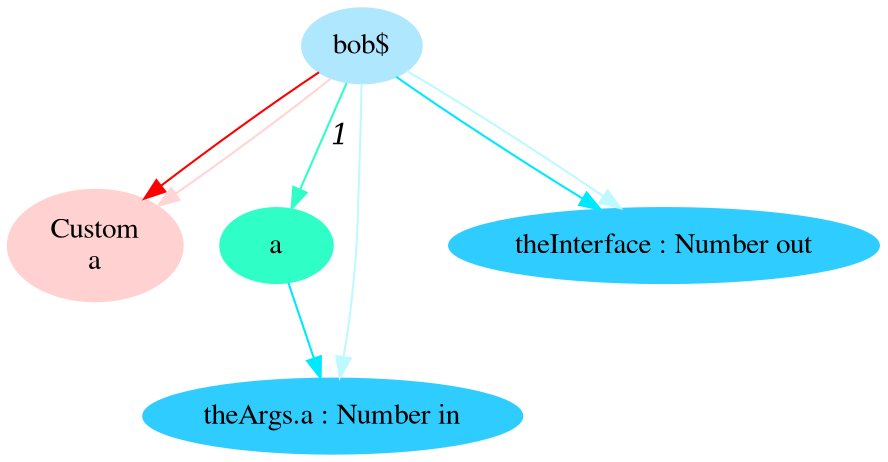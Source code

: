 digraph g{node_5411 [shape="ellipse", style="filled", color="#ffd1d1", fontname="Times", label="Custom
a" ]
node_5402 [shape="ellipse", style="filled", color="#afe7ff", fontname="Times", label="bob$" ]
node_5403 [shape="ellipse", style="filled", color="#2fffc7", fontname="Times", label="a" ]
node_5404 [shape="ellipse", style="filled", color="#2fcdff", fontname="Times", label="theArgs.a : Number in" ]
node_5408 [shape="ellipse", style="filled", color="#2fcdff", fontname="Times", label="theInterface : Number out" ]
node_5402 -> node_5411 [dir=forward, arrowHead=normal, fontname="Times-Italic", arrowsize=1, color="#ff0000", label="",  headlabel="", taillabel="" ]
node_5402 -> node_5411 [dir=forward, arrowHead=normal, fontname="Times-Italic", arrowsize=1, color="#ffd5d5", label="",  headlabel="", taillabel="" ]
node_5402 -> node_5403 [dir=forward, arrowHead=normal, fontname="Times-Italic", arrowsize=1, color="#2fffc7", label="1",  headlabel="", taillabel="" ]
node_5403 -> node_5404 [dir=forward, arrowHead=normal, fontname="Times-Italic", arrowsize=1, color="#00e8ff", label="",  headlabel="", taillabel="" ]
node_5402 -> node_5408 [dir=forward, arrowHead=normal, fontname="Times-Italic", arrowsize=1, color="#00e8ff", label="",  headlabel="", taillabel="" ]
node_5402 -> node_5404 [dir=forward, arrowHead=normal, fontname="Times-Italic", arrowsize=1, color="#bef9ff", label="",  headlabel="", taillabel="" ]
node_5402 -> node_5408 [dir=forward, arrowHead=normal, fontname="Times-Italic", arrowsize=1, color="#bef9ff", label="",  headlabel="", taillabel="" ]
}